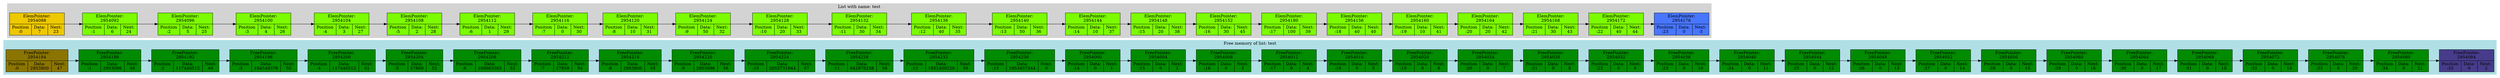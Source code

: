 digraph G{
subgraph clustermem {
style=filled;
color=powderblue;
f0 [shape=record, label="FreePointer:\n2954184 | {Position\n:0 | Data:\n2953800 | Next:\n47}",style="filled",fillcolor="gold4"];
f0->f1
f1 [shape=record, label="FreePointer:\n2954188 | {Position\n:1 | Data:\n2953096 | Next:\n48}",style="filled",fillcolor="green4"];
f1->f2
f2 [shape=record, label="FreePointer:\n2954192 | {Position\n:2 | Data:\n117440512 | Next:\n49}",style="filled",fillcolor="green4"];
f2->f3
f3 [shape=record, label="FreePointer:\n2954196 | {Position\n:3 | Data:\n184549376 | Next:\n50}",style="filled",fillcolor="green4"];
f3->f4
f4 [shape=record, label="FreePointer:\n2954200 | {Position\n:4 | Data:\n117440512 | Next:\n51}",style="filled",fillcolor="green4"];
f4->f5
f5 [shape=record, label="FreePointer:\n2954204 | {Position\n:5 | Data:\n27860 | Next:\n52}",style="filled",fillcolor="green4"];
f5->f6
f6 [shape=record, label="FreePointer:\n2954208 | {Position\n:6 | Data:\n100663302 | Next:\n53}",style="filled",fillcolor="green4"];
f6->f7
f7 [shape=record, label="FreePointer:\n2954212 | {Position\n:7 | Data:\n27859 | Next:\n54}",style="filled",fillcolor="green4"];
f7->f8
f8 [shape=record, label="FreePointer:\n2954216 | {Position\n:8 | Data:\n2953800 | Next:\n55}",style="filled",fillcolor="green4"];
f8->f9
f9 [shape=record, label="FreePointer:\n2954220 | {Position\n:9 | Data:\n2953096 | Next:\n56}",style="filled",fillcolor="green4"];
f9->f10
f10 [shape=record, label="FreePointer:\n2954224 | {Position\n:10 | Data:\n2053731944 | Next:\n57}",style="filled",fillcolor="green4"];
f10->f11
f11 [shape=record, label="FreePointer:\n2954228 | {Position\n:11 | Data:\n942878258 | Next:\n58}",style="filled",fillcolor="green4"];
f11->f12
f12 [shape=record, label="FreePointer:\n2954232 | {Position\n:12 | Data:\n1852400220 | Next:\n59}",style="filled",fillcolor="green4"];
f12->f13
f13 [shape=record, label="FreePointer:\n2954236 | {Position\n:13 | Data:\n1953457244 | Next:\n0}",style="filled",fillcolor="green4"];
f13->f14
f14 [shape=record, label="FreePointer:\n2954000 | {Position\n:14 | Data:\n0 | Next:\n1}",style="filled",fillcolor="green4"];
f14->f15
f15 [shape=record, label="FreePointer:\n2954004 | {Position\n:15 | Data:\n0 | Next:\n2}",style="filled",fillcolor="green4"];
f15->f16
f16 [shape=record, label="FreePointer:\n2954008 | {Position\n:16 | Data:\n0 | Next:\n3}",style="filled",fillcolor="green4"];
f16->f17
f17 [shape=record, label="FreePointer:\n2954012 | {Position\n:17 | Data:\n0 | Next:\n4}",style="filled",fillcolor="green4"];
f17->f18
f18 [shape=record, label="FreePointer:\n2954016 | {Position\n:18 | Data:\n0 | Next:\n5}",style="filled",fillcolor="green4"];
f18->f19
f19 [shape=record, label="FreePointer:\n2954020 | {Position\n:19 | Data:\n0 | Next:\n6}",style="filled",fillcolor="green4"];
f19->f20
f20 [shape=record, label="FreePointer:\n2954024 | {Position\n:20 | Data:\n0 | Next:\n7}",style="filled",fillcolor="green4"];
f20->f21
f21 [shape=record, label="FreePointer:\n2954028 | {Position\n:21 | Data:\n0 | Next:\n8}",style="filled",fillcolor="green4"];
f21->f22
f22 [shape=record, label="FreePointer:\n2954032 | {Position\n:22 | Data:\n0 | Next:\n9}",style="filled",fillcolor="green4"];
f22->f23
f23 [shape=record, label="FreePointer:\n2954036 | {Position\n:23 | Data:\n0 | Next:\n10}",style="filled",fillcolor="green4"];
f23->f24
f24 [shape=record, label="FreePointer:\n2954040 | {Position\n:24 | Data:\n0 | Next:\n11}",style="filled",fillcolor="green4"];
f24->f25
f25 [shape=record, label="FreePointer:\n2954044 | {Position\n:25 | Data:\n0 | Next:\n12}",style="filled",fillcolor="green4"];
f25->f26
f26 [shape=record, label="FreePointer:\n2954048 | {Position\n:26 | Data:\n0 | Next:\n13}",style="filled",fillcolor="green4"];
f26->f27
f27 [shape=record, label="FreePointer:\n2954052 | {Position\n:27 | Data:\n0 | Next:\n14}",style="filled",fillcolor="green4"];
f27->f28
f28 [shape=record, label="FreePointer:\n2954056 | {Position\n:28 | Data:\n0 | Next:\n15}",style="filled",fillcolor="green4"];
f28->f29
f29 [shape=record, label="FreePointer:\n2954060 | {Position\n:29 | Data:\n0 | Next:\n16}",style="filled",fillcolor="green4"];
f29->f30
f30 [shape=record, label="FreePointer:\n2954064 | {Position\n:30 | Data:\n0 | Next:\n17}",style="filled",fillcolor="green4"];
f30->f31
f31 [shape=record, label="FreePointer:\n2954068 | {Position\n:31 | Data:\n0 | Next:\n18}",style="filled",fillcolor="green4"];
f31->f32
f32 [shape=record, label="FreePointer:\n2954072 | {Position\n:32 | Data:\n0 | Next:\n19}",style="filled",fillcolor="green4"];
f32->f33
f33 [shape=record, label="FreePointer:\n2954076 | {Position\n:33 | Data:\n0 | Next:\n20}",style="filled",fillcolor="green4"];
f33->f34
f34 [shape=record, label="FreePointer:\n2954080 | {Position\n:34 | Data:\n0 | Next:\n21}",style="filled",fillcolor="green4"];
f34->f35
f35 [shape=record, label="FreePointer:\n2954084 | {Position\n:35 | Data:\n0 | Next:\n-2}",style="filled",fillcolor="slateblue4"];
label = "Free memory of list: test"}
rankdir=LR;
subgraph clusterlist {
style=filled;
color=lightgrey;
0 [shape=record, label="ElemPointer:\n2954088 | {Position\n:0 | Data:\n7 | Next:\n23}",style="filled",fillcolor="gold2"];
0->1
1 [shape=record, label="ElemPointer:\n2954092 | {Position\n:1 | Data:\n6 | Next:\n24}",style="filled",fillcolor="lawngreen"];
1->2
2 [shape=record, label="ElemPointer:\n2954096 | {Position\n:2 | Data:\n5 | Next:\n25}",style="filled",fillcolor="lawngreen"];
2->3
3 [shape=record, label="ElemPointer:\n2954100 | {Position\n:3 | Data:\n4 | Next:\n26}",style="filled",fillcolor="lawngreen"];
3->4
4 [shape=record, label="ElemPointer:\n2954104 | {Position\n:4 | Data:\n3 | Next:\n27}",style="filled",fillcolor="lawngreen"];
4->5
5 [shape=record, label="ElemPointer:\n2954108 | {Position\n:5 | Data:\n2 | Next:\n28}",style="filled",fillcolor="lawngreen"];
5->6
6 [shape=record, label="ElemPointer:\n2954112 | {Position\n:6 | Data:\n1 | Next:\n29}",style="filled",fillcolor="lawngreen"];
6->7
7 [shape=record, label="ElemPointer:\n2954116 | {Position\n:7 | Data:\n0 | Next:\n30}",style="filled",fillcolor="lawngreen"];
7->8
8 [shape=record, label="ElemPointer:\n2954120 | {Position\n:8 | Data:\n10 | Next:\n31}",style="filled",fillcolor="lawngreen"];
8->9
9 [shape=record, label="ElemPointer:\n2954124 | {Position\n:9 | Data:\n50 | Next:\n32}",style="filled",fillcolor="lawngreen"];
9->10
10 [shape=record, label="ElemPointer:\n2954128 | {Position\n:10 | Data:\n20 | Next:\n33}",style="filled",fillcolor="lawngreen"];
10->11
11 [shape=record, label="ElemPointer:\n2954132 | {Position\n:11 | Data:\n30 | Next:\n34}",style="filled",fillcolor="lawngreen"];
11->12
12 [shape=record, label="ElemPointer:\n2954136 | {Position\n:12 | Data:\n40 | Next:\n35}",style="filled",fillcolor="lawngreen"];
12->13
13 [shape=record, label="ElemPointer:\n2954140 | {Position\n:13 | Data:\n50 | Next:\n36}",style="filled",fillcolor="lawngreen"];
13->14
14 [shape=record, label="ElemPointer:\n2954144 | {Position\n:14 | Data:\n10 | Next:\n37}",style="filled",fillcolor="lawngreen"];
14->15
15 [shape=record, label="ElemPointer:\n2954148 | {Position\n:15 | Data:\n20 | Next:\n38}",style="filled",fillcolor="lawngreen"];
15->16
16 [shape=record, label="ElemPointer:\n2954152 | {Position\n:16 | Data:\n30 | Next:\n45}",style="filled",fillcolor="lawngreen"];
16->17
17 [shape=record, label="ElemPointer:\n2954180 | {Position\n:17 | Data:\n100 | Next:\n39}",style="filled",fillcolor="lawngreen"];
17->18
18 [shape=record, label="ElemPointer:\n2954156 | {Position\n:18 | Data:\n40 | Next:\n40}",style="filled",fillcolor="lawngreen"];
18->19
19 [shape=record, label="ElemPointer:\n2954160 | {Position\n:19 | Data:\n10 | Next:\n41}",style="filled",fillcolor="lawngreen"];
19->20
20 [shape=record, label="ElemPointer:\n2954164 | {Position\n:20 | Data:\n20 | Next:\n42}",style="filled",fillcolor="lawngreen"];
20->21
21 [shape=record, label="ElemPointer:\n2954168 | {Position\n:21 | Data:\n30 | Next:\n43}",style="filled",fillcolor="lawngreen"];
21->22
22 [shape=record, label="ElemPointer:\n2954172 | {Position\n:22 | Data:\n40 | Next:\n44}",style="filled",fillcolor="lawngreen"];
22->23
23 [shape=record, label="ElemPointer:\n2954176 | {Position\n:23 | Data:\n0 | Next:\n-3}",style="filled",fillcolor="royalblue1"];
label = "List with name: test"}
}
